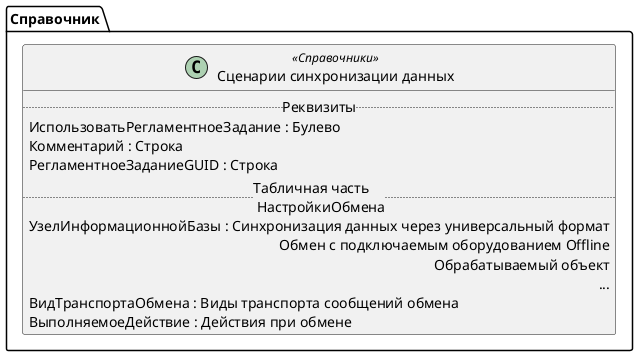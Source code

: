 ﻿@startuml СценарииОбменовДанными
'!include templates.wsd
'..\include templates.wsd
class Справочник.СценарииОбменовДанными as "Сценарии синхронизации данных" <<Справочники>>
{
..Реквизиты..
ИспользоватьРегламентноеЗадание : Булево
Комментарий : Строка
РегламентноеЗаданиеGUID : Строка
..Табличная часть \n НастройкиОбмена..
УзелИнформационнойБазы : Синхронизация данных через универсальный формат\rОбмен с подключаемым оборудованием Offline\rОбрабатываемый объект\r...
ВидТранспортаОбмена : Виды транспорта сообщений обмена
ВыполняемоеДействие : Действия при обмене
}
@enduml

